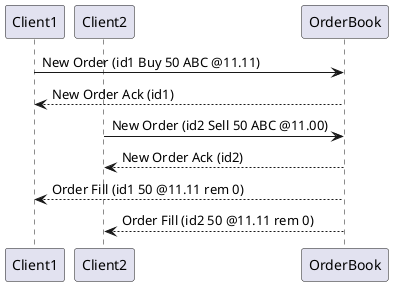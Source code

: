 @startuml
participant Client1 order 10
participant Client2 order 20
participant OrderBook order 30

Client1 -> OrderBook: New Order (id1 Buy 50 ABC @11.11)
OrderBook --> Client1: New Order Ack (id1)

Client2 -> OrderBook: New Order (id2 Sell 50 ABC @11.00)
OrderBook --> Client2: New Order Ack (id2)

OrderBook --> Client1: Order Fill (id1 50 @11.11 rem 0)
OrderBook --> Client2: Order Fill (id2 50 @11.11 rem 0)

@enduml